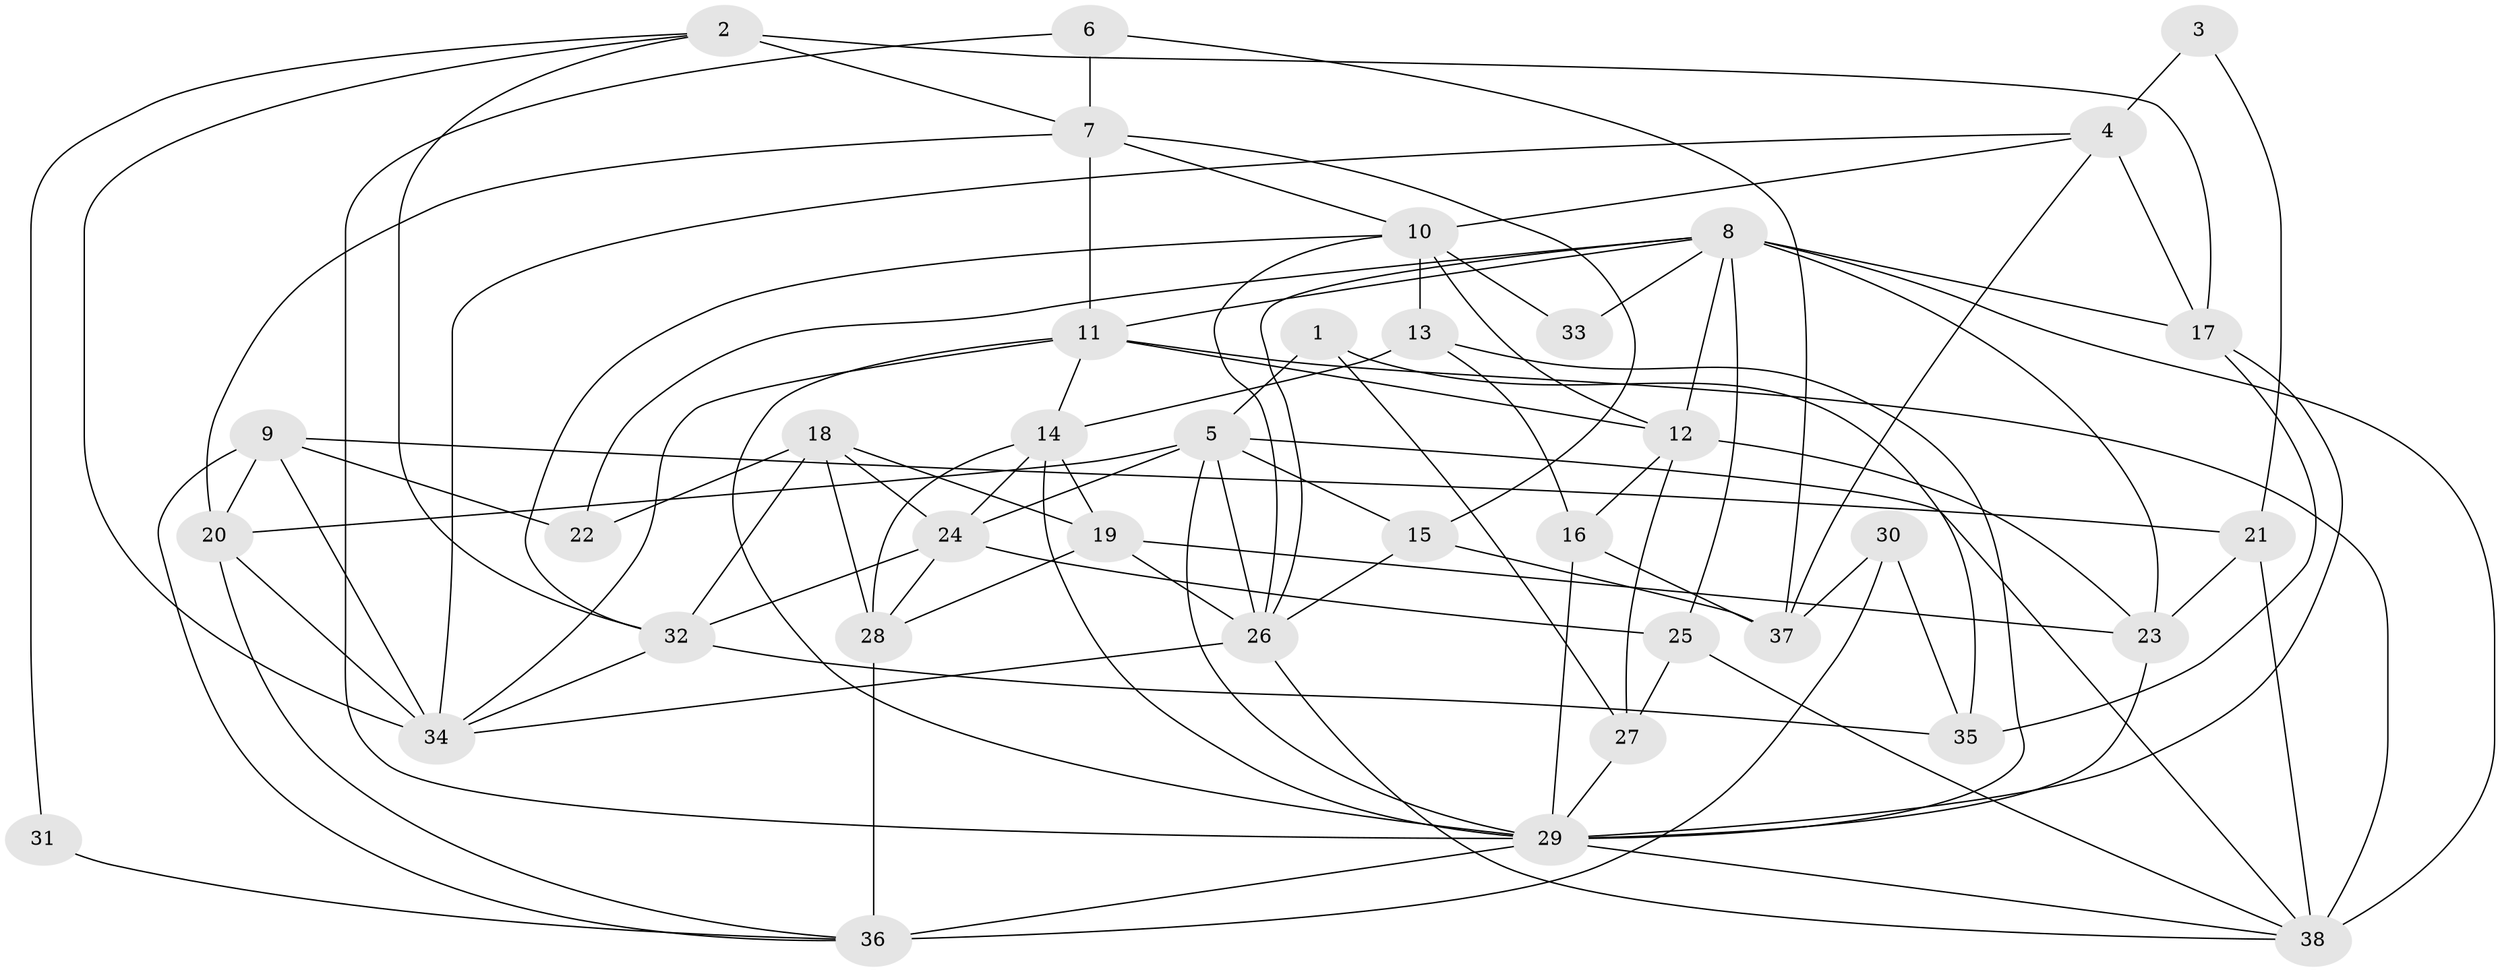 // original degree distribution, {3: 0.37333333333333335, 4: 0.25333333333333335, 5: 0.16, 6: 0.06666666666666667, 2: 0.08, 8: 0.013333333333333334, 7: 0.04, 9: 0.013333333333333334}
// Generated by graph-tools (version 1.1) at 2025/02/03/09/25 03:02:03]
// undirected, 38 vertices, 97 edges
graph export_dot {
graph [start="1"]
  node [color=gray90,style=filled];
  1;
  2;
  3;
  4;
  5;
  6;
  7;
  8;
  9;
  10;
  11;
  12;
  13;
  14;
  15;
  16;
  17;
  18;
  19;
  20;
  21;
  22;
  23;
  24;
  25;
  26;
  27;
  28;
  29;
  30;
  31;
  32;
  33;
  34;
  35;
  36;
  37;
  38;
  1 -- 5 [weight=1.0];
  1 -- 27 [weight=1.0];
  1 -- 35 [weight=1.0];
  2 -- 7 [weight=1.0];
  2 -- 17 [weight=2.0];
  2 -- 31 [weight=1.0];
  2 -- 32 [weight=1.0];
  2 -- 34 [weight=1.0];
  3 -- 4 [weight=1.0];
  3 -- 21 [weight=1.0];
  4 -- 10 [weight=1.0];
  4 -- 17 [weight=1.0];
  4 -- 34 [weight=1.0];
  4 -- 37 [weight=1.0];
  5 -- 15 [weight=1.0];
  5 -- 20 [weight=1.0];
  5 -- 24 [weight=1.0];
  5 -- 26 [weight=1.0];
  5 -- 29 [weight=1.0];
  5 -- 38 [weight=1.0];
  6 -- 7 [weight=2.0];
  6 -- 29 [weight=1.0];
  6 -- 37 [weight=1.0];
  7 -- 10 [weight=1.0];
  7 -- 11 [weight=2.0];
  7 -- 15 [weight=1.0];
  7 -- 20 [weight=1.0];
  8 -- 11 [weight=1.0];
  8 -- 12 [weight=1.0];
  8 -- 17 [weight=1.0];
  8 -- 22 [weight=1.0];
  8 -- 23 [weight=1.0];
  8 -- 25 [weight=1.0];
  8 -- 26 [weight=1.0];
  8 -- 33 [weight=2.0];
  8 -- 38 [weight=1.0];
  9 -- 20 [weight=1.0];
  9 -- 21 [weight=1.0];
  9 -- 22 [weight=2.0];
  9 -- 34 [weight=2.0];
  9 -- 36 [weight=1.0];
  10 -- 12 [weight=1.0];
  10 -- 13 [weight=1.0];
  10 -- 26 [weight=1.0];
  10 -- 32 [weight=1.0];
  10 -- 33 [weight=1.0];
  11 -- 12 [weight=1.0];
  11 -- 14 [weight=1.0];
  11 -- 29 [weight=1.0];
  11 -- 34 [weight=1.0];
  11 -- 38 [weight=1.0];
  12 -- 16 [weight=1.0];
  12 -- 23 [weight=1.0];
  12 -- 27 [weight=1.0];
  13 -- 14 [weight=1.0];
  13 -- 16 [weight=1.0];
  13 -- 29 [weight=1.0];
  14 -- 19 [weight=1.0];
  14 -- 24 [weight=1.0];
  14 -- 28 [weight=1.0];
  14 -- 29 [weight=1.0];
  15 -- 26 [weight=1.0];
  15 -- 37 [weight=1.0];
  16 -- 29 [weight=2.0];
  16 -- 37 [weight=1.0];
  17 -- 29 [weight=1.0];
  17 -- 35 [weight=1.0];
  18 -- 19 [weight=1.0];
  18 -- 22 [weight=1.0];
  18 -- 24 [weight=1.0];
  18 -- 28 [weight=1.0];
  18 -- 32 [weight=1.0];
  19 -- 23 [weight=1.0];
  19 -- 26 [weight=1.0];
  19 -- 28 [weight=1.0];
  20 -- 34 [weight=1.0];
  20 -- 36 [weight=1.0];
  21 -- 23 [weight=1.0];
  21 -- 38 [weight=2.0];
  23 -- 29 [weight=1.0];
  24 -- 25 [weight=1.0];
  24 -- 28 [weight=1.0];
  24 -- 32 [weight=1.0];
  25 -- 27 [weight=1.0];
  25 -- 38 [weight=1.0];
  26 -- 34 [weight=1.0];
  26 -- 38 [weight=1.0];
  27 -- 29 [weight=1.0];
  28 -- 36 [weight=2.0];
  29 -- 36 [weight=1.0];
  29 -- 38 [weight=1.0];
  30 -- 35 [weight=1.0];
  30 -- 36 [weight=1.0];
  30 -- 37 [weight=1.0];
  31 -- 36 [weight=1.0];
  32 -- 34 [weight=1.0];
  32 -- 35 [weight=1.0];
}
